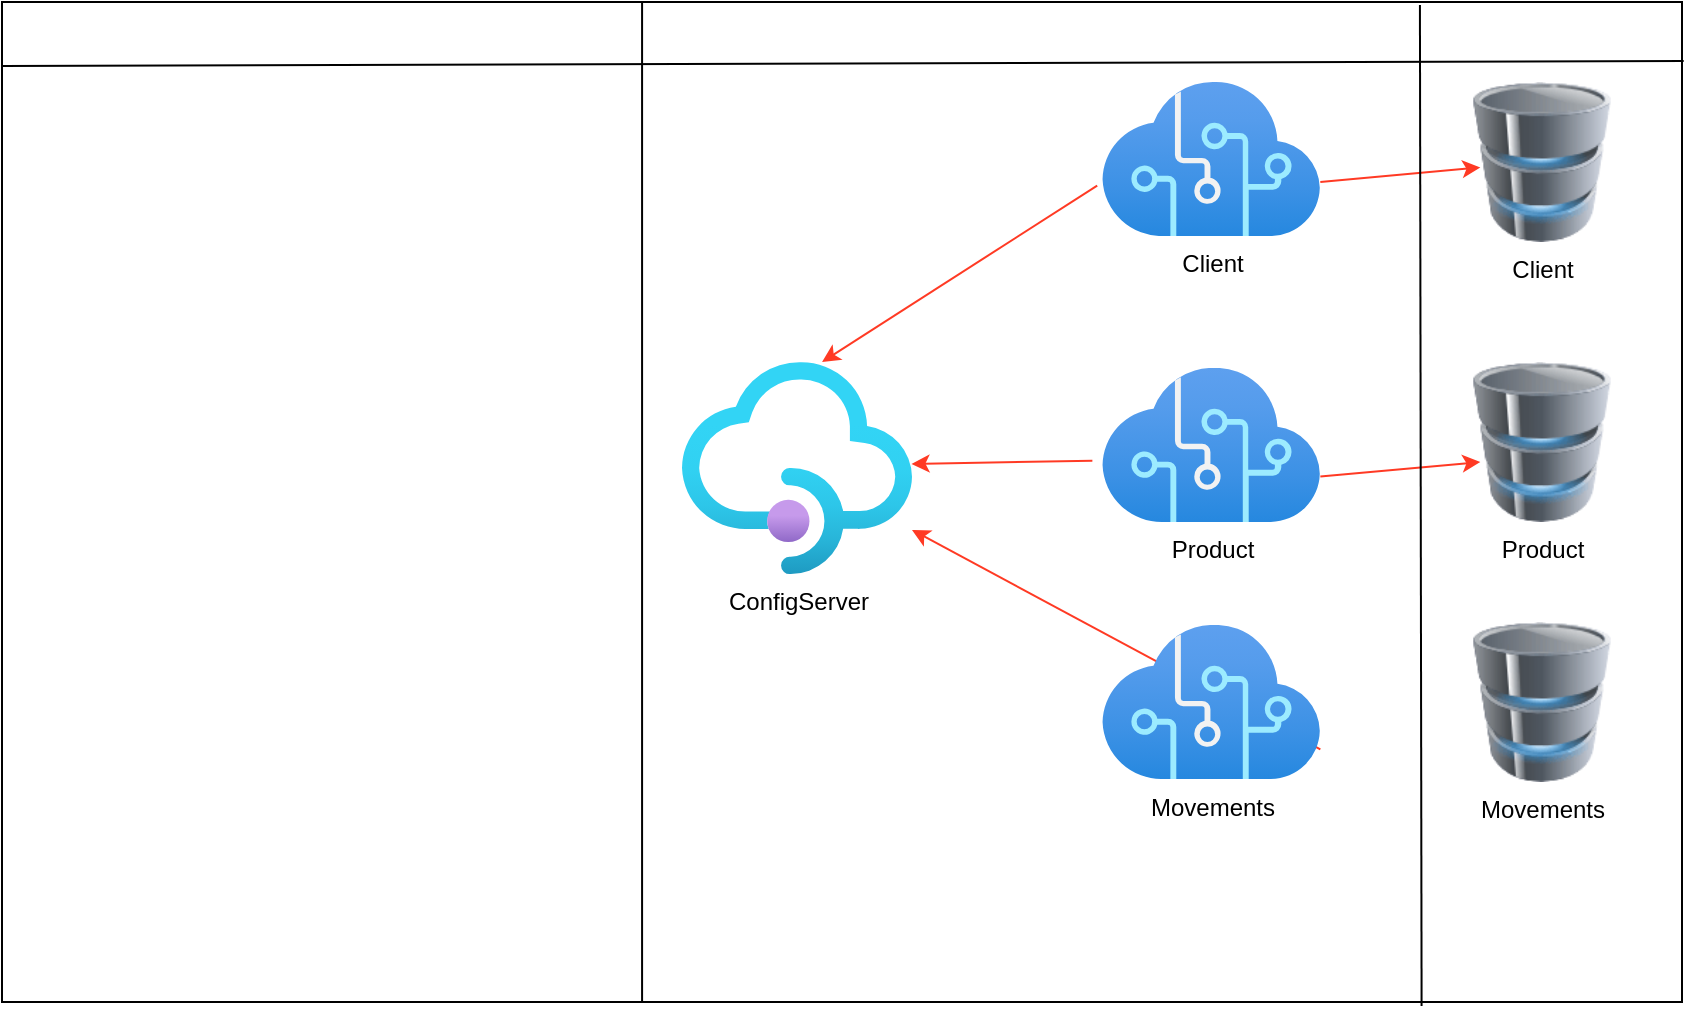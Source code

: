 <mxfile version="16.5.3" type="github">
  <diagram id="PR5A2xKl6tRtxUj8g2oj" name="Page-1">
    <mxGraphModel dx="1036" dy="547" grid="1" gridSize="10" guides="1" tooltips="1" connect="1" arrows="1" fold="1" page="1" pageScale="1" pageWidth="827" pageHeight="1169" math="0" shadow="0">
      <root>
        <mxCell id="0" />
        <mxCell id="1" parent="0" />
        <mxCell id="4oT8NY6XmGWX67W5ZXdR-24" value="" style="rounded=0;whiteSpace=wrap;html=1;fontColor=#000000;fillColor=none;" vertex="1" parent="1">
          <mxGeometry width="840" height="500" as="geometry" />
        </mxCell>
        <mxCell id="4oT8NY6XmGWX67W5ZXdR-10" value="" style="endArrow=classic;html=1;rounded=0;fontColor=#FF142C;labelBackgroundColor=#FF142C;strokeColor=#FF3A24;" edge="1" parent="1">
          <mxGeometry width="50" height="50" relative="1" as="geometry">
            <mxPoint x="659.17" y="90" as="sourcePoint" />
            <mxPoint x="739.17" y="82.727" as="targetPoint" />
          </mxGeometry>
        </mxCell>
        <mxCell id="4oT8NY6XmGWX67W5ZXdR-11" value="" style="endArrow=classic;html=1;rounded=0;fontColor=#FF142C;labelBackgroundColor=#FF142C;strokeColor=#FF3A24;" edge="1" parent="1">
          <mxGeometry width="50" height="50" relative="1" as="geometry">
            <mxPoint x="659.17" y="237.27" as="sourcePoint" />
            <mxPoint x="739.17" y="229.997" as="targetPoint" />
          </mxGeometry>
        </mxCell>
        <mxCell id="4oT8NY6XmGWX67W5ZXdR-12" value="" style="endArrow=classic;html=1;rounded=0;fontColor=#FF142C;labelBackgroundColor=#FF142C;strokeColor=#FF3A24;exitX=1;exitY=0.75;exitDx=0;exitDy=0;" edge="1" parent="1" target="4oT8NY6XmGWX67W5ZXdR-22">
          <mxGeometry width="50" height="50" relative="1" as="geometry">
            <mxPoint x="659.17" y="373.63" as="sourcePoint" />
            <mxPoint x="740" y="360" as="targetPoint" />
          </mxGeometry>
        </mxCell>
        <mxCell id="4oT8NY6XmGWX67W5ZXdR-13" value="" style="endArrow=classic;html=1;rounded=0;fontColor=#FF142C;labelBackgroundColor=#FF142C;strokeColor=#FF3A24;exitX=-0.022;exitY=0.672;exitDx=0;exitDy=0;entryX=0.609;entryY=0;entryDx=0;entryDy=0;entryPerimeter=0;exitPerimeter=0;" edge="1" parent="1" source="4oT8NY6XmGWX67W5ZXdR-19" target="4oT8NY6XmGWX67W5ZXdR-22">
          <mxGeometry width="50" height="50" relative="1" as="geometry">
            <mxPoint x="260" y="120" as="sourcePoint" />
            <mxPoint x="260" y="169.997" as="targetPoint" />
          </mxGeometry>
        </mxCell>
        <mxCell id="4oT8NY6XmGWX67W5ZXdR-14" value="" style="endArrow=classic;html=1;rounded=0;fontColor=#FF142C;labelBackgroundColor=#FF142C;strokeColor=#FF3A24;exitX=-0.044;exitY=0.603;exitDx=0;exitDy=0;entryX=0.998;entryY=0.48;entryDx=0;entryDy=0;exitPerimeter=0;entryPerimeter=0;" edge="1" parent="1" source="4oT8NY6XmGWX67W5ZXdR-20" target="4oT8NY6XmGWX67W5ZXdR-22">
          <mxGeometry width="50" height="50" relative="1" as="geometry">
            <mxPoint x="260" y="240" as="sourcePoint" />
            <mxPoint x="160.8" y="230.8" as="targetPoint" />
          </mxGeometry>
        </mxCell>
        <mxCell id="4oT8NY6XmGWX67W5ZXdR-16" value="&lt;font color=&quot;#000000&quot;&gt;Client&lt;/font&gt;" style="image;html=1;image=img/lib/clip_art/computers/Database_128x128.png;fontColor=#FF142C;" vertex="1" parent="1">
          <mxGeometry x="730" y="40" width="80" height="80" as="geometry" />
        </mxCell>
        <mxCell id="4oT8NY6XmGWX67W5ZXdR-17" value="&lt;font color=&quot;#000000&quot;&gt;Product&lt;/font&gt;" style="image;html=1;image=img/lib/clip_art/computers/Database_128x128.png;fontColor=#FF142C;" vertex="1" parent="1">
          <mxGeometry x="730" y="180" width="80" height="80" as="geometry" />
        </mxCell>
        <mxCell id="4oT8NY6XmGWX67W5ZXdR-18" value="&lt;font color=&quot;#000000&quot;&gt;Movements&lt;/font&gt;" style="image;html=1;image=img/lib/clip_art/computers/Database_128x128.png;fontColor=#FF142C;" vertex="1" parent="1">
          <mxGeometry x="730" y="310" width="80" height="80" as="geometry" />
        </mxCell>
        <mxCell id="4oT8NY6XmGWX67W5ZXdR-19" value="Client" style="aspect=fixed;html=1;points=[];align=center;image;fontSize=12;image=img/lib/azure2/ai_machine_learning/Cognitive_Services.svg;fontColor=#000000;" vertex="1" parent="1">
          <mxGeometry x="550" y="40" width="109.17" height="77.06" as="geometry" />
        </mxCell>
        <mxCell id="4oT8NY6XmGWX67W5ZXdR-20" value="Product" style="aspect=fixed;html=1;points=[];align=center;image;fontSize=12;image=img/lib/azure2/ai_machine_learning/Cognitive_Services.svg;fontColor=#000000;" vertex="1" parent="1">
          <mxGeometry x="550" y="182.94" width="109.17" height="77.06" as="geometry" />
        </mxCell>
        <mxCell id="4oT8NY6XmGWX67W5ZXdR-21" value="Movements" style="aspect=fixed;html=1;points=[];align=center;image;fontSize=12;image=img/lib/azure2/ai_machine_learning/Cognitive_Services.svg;fontColor=#000000;" vertex="1" parent="1">
          <mxGeometry x="550" y="311.47" width="109.17" height="77.06" as="geometry" />
        </mxCell>
        <mxCell id="4oT8NY6XmGWX67W5ZXdR-22" value="ConfigServer" style="aspect=fixed;html=1;points=[];align=center;image;fontSize=12;image=img/lib/azure2/app_services/API_Management_Services.svg;fontColor=#000000;" vertex="1" parent="1">
          <mxGeometry x="340" y="180" width="115" height="106.15" as="geometry" />
        </mxCell>
        <mxCell id="4oT8NY6XmGWX67W5ZXdR-26" value="" style="endArrow=none;html=1;rounded=0;labelBackgroundColor=#FF142C;fontColor=#000000;strokeColor=#000000;entryX=0.381;entryY=0;entryDx=0;entryDy=0;entryPerimeter=0;exitX=0.381;exitY=1;exitDx=0;exitDy=0;exitPerimeter=0;" edge="1" parent="1" source="4oT8NY6XmGWX67W5ZXdR-24" target="4oT8NY6XmGWX67W5ZXdR-24">
          <mxGeometry width="50" height="50" relative="1" as="geometry">
            <mxPoint x="380" y="260" as="sourcePoint" />
            <mxPoint x="430" y="210" as="targetPoint" />
          </mxGeometry>
        </mxCell>
        <mxCell id="4oT8NY6XmGWX67W5ZXdR-27" value="" style="endArrow=none;html=1;rounded=0;labelBackgroundColor=#FF142C;fontColor=#000000;strokeColor=#000000;entryX=0.844;entryY=0.003;entryDx=0;entryDy=0;entryPerimeter=0;exitX=0.845;exitY=1.004;exitDx=0;exitDy=0;exitPerimeter=0;" edge="1" parent="1" source="4oT8NY6XmGWX67W5ZXdR-24" target="4oT8NY6XmGWX67W5ZXdR-24">
          <mxGeometry width="50" height="50" relative="1" as="geometry">
            <mxPoint x="220" y="340" as="sourcePoint" />
            <mxPoint x="270" y="290" as="targetPoint" />
          </mxGeometry>
        </mxCell>
        <mxCell id="4oT8NY6XmGWX67W5ZXdR-28" value="" style="endArrow=none;html=1;rounded=0;labelBackgroundColor=#FF142C;fontColor=#000000;strokeColor=#000000;exitX=0;exitY=0.064;exitDx=0;exitDy=0;exitPerimeter=0;entryX=1.001;entryY=0.059;entryDx=0;entryDy=0;entryPerimeter=0;" edge="1" parent="1" source="4oT8NY6XmGWX67W5ZXdR-24" target="4oT8NY6XmGWX67W5ZXdR-24">
          <mxGeometry width="50" height="50" relative="1" as="geometry">
            <mxPoint x="380" y="260" as="sourcePoint" />
            <mxPoint x="430" y="210" as="targetPoint" />
          </mxGeometry>
        </mxCell>
      </root>
    </mxGraphModel>
  </diagram>
</mxfile>
